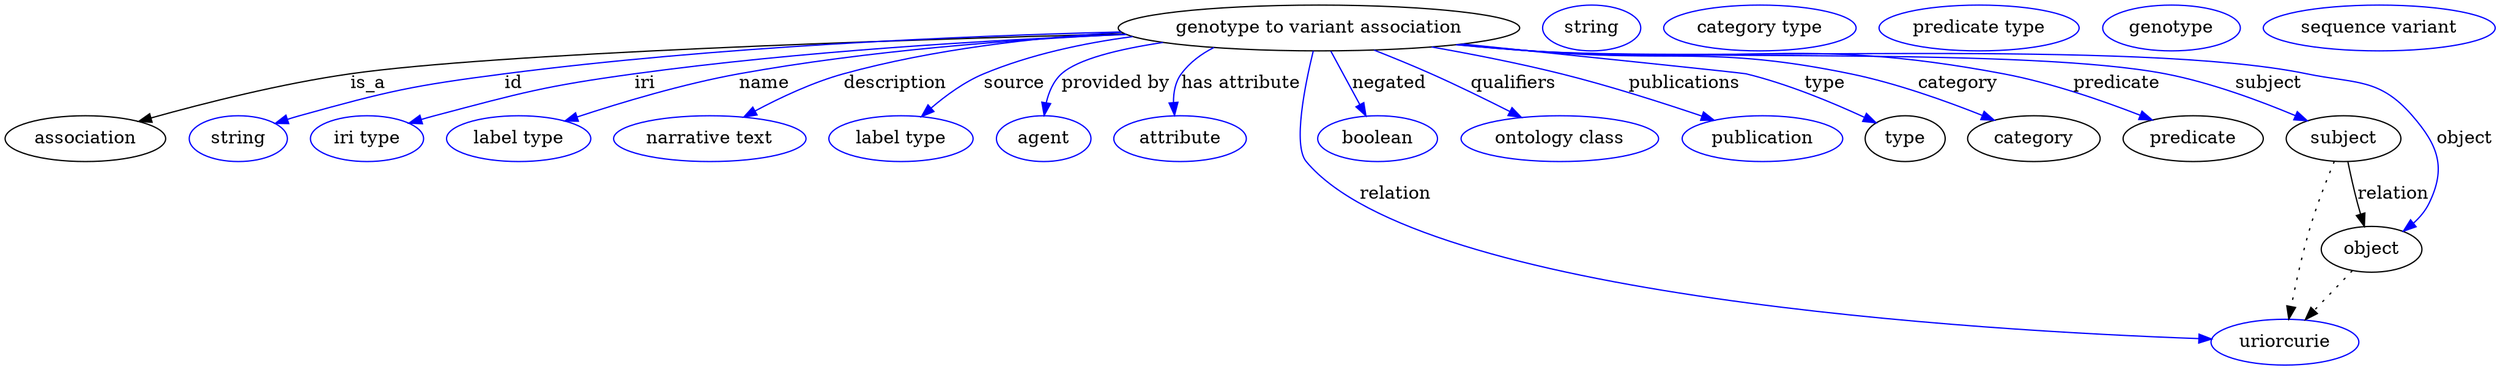 digraph {
	graph [bb="0,0,1953,283"];
	node [label="\N"];
	"genotype to variant association"	 [height=0.5,
		label="genotype to variant association",
		pos="1030,265",
		width=4.3691];
	association	 [height=0.5,
		pos="63.044,178",
		width=1.7512];
	"genotype to variant association" -> association	 [label=is_a,
		lp="280.04,221.5",
		pos="e,105.71,191.36 875.8,261.36 687.29,256.28 379.43,245.74 266.04,229 214.07,221.32 156.05,206.05 115.4,194.21"];
	id	 [color=blue,
		height=0.5,
		label=string,
		pos="182.04,178",
		width=1.0652];
	"genotype to variant association" -> id	 [color=blue,
		label=id,
		lp="395.04,221.5",
		pos="e,211.25,189.76 880.77,259.22 721.48,252.59 479.7,241.07 388.04,229 316.92,219.63 298.94,215.99 230.04,196 227.06,195.14 224,194.17 \
220.94,193.15",
		style=solid];
	iri	 [color=blue,
		height=0.5,
		label="iri type",
		pos="283.04,178",
		width=1.2277];
	"genotype to variant association" -> iri	 [color=blue,
		label=iri,
		lp="500.04,221.5",
		pos="e,316.22,189.94 877.56,260.55 769.53,256 621.4,246.92 492.04,229 421.85,219.28 404.38,214.76 336.04,196 332.71,195.08 329.28,194.08 \
325.84,193.02",
		style=solid];
	name	 [color=blue,
		height=0.5,
		label="label type",
		pos="402.04,178",
		width=1.5707];
	"genotype to variant association" -> name	 [color=blue,
		label=name,
		lp="593.04,221.5",
		pos="e,439.51,191.67 888.38,257.12 777.07,250.31 631.43,239.88 573.04,229 530.36,221.05 483.15,206.51 449.17,194.99",
		style=solid];
	description	 [color=blue,
		height=0.5,
		label="narrative text",
		pos="552.04,178",
		width=2.0943];
	"genotype to variant association" -> description	 [color=blue,
		label=description,
		lp="696.04,221.5",
		pos="e,579.35,194.96 889.74,256.82 802.12,250.7 698.05,241.26 655.04,229 631.79,222.37 607.48,210.59 588.31,200.02",
		style=solid];
	source	 [color=blue,
		height=0.5,
		label="label type",
		pos="702.04,178",
		width=1.5707];
	"genotype to variant association" -> source	 [color=blue,
		label=source,
		lp="790.54,221.5",
		pos="e,718.55,195.35 903.78,254.17 848.7,248.15 791.03,239.69 766.04,229 751.43,222.75 737.37,212.23 726.17,202.36",
		style=solid];
	"provided by"	 [color=blue,
		height=0.5,
		label=agent,
		pos="814.04,178",
		width=1.0291];
	"genotype to variant association" -> "provided by"	 [color=blue,
		label="provided by",
		lp="870.54,221.5",
		pos="e,814.36,196.06 906.49,253.85 872.08,248.43 840.64,240.49 828.04,229 821.58,223.1 817.99,214.53 816.03,206.1",
		style=solid];
	"has attribute"	 [color=blue,
		height=0.5,
		label=attribute,
		pos="921.04,178",
		width=1.4443];
	"genotype to variant association" -> "has attribute"	 [color=blue,
		label="has attribute",
		lp="969.04,221.5",
		pos="e,916.57,196.16 961.07,248.8 943.23,243.18 927.49,236.4 922.04,229 917.3,222.55 915.78,214.3 915.8,206.32",
		style=solid];
	relation	 [color=blue,
		height=0.5,
		label=uriorcurie,
		pos="1786,18",
		width=1.6068];
	"genotype to variant association" -> relation	 [color=blue,
		label=relation,
		lp="1088,134.5",
		pos="e,1728.4,19.571 1025.3,246.96 1018.9,220.48 1009.4,172.81 1020,160 1108.8,53.252 1547.9,26.393 1718.3,19.942",
		style=solid];
	negated	 [color=blue,
		height=0.5,
		label=boolean,
		pos="1076,178",
		width=1.2999];
	"genotype to variant association" -> negated	 [color=blue,
		label=negated,
		lp="1085,221.5",
		pos="e,1066.7,195.71 1039.6,246.97 1046,234.76 1054.7,218.41 1061.9,204.7",
		style=solid];
	qualifiers	 [color=blue,
		height=0.5,
		label="ontology class",
		pos="1218,178",
		width=2.1484];
	"genotype to variant association" -> qualifiers	 [color=blue,
		label=qualifiers,
		lp="1183,221.5",
		pos="e,1187.3,194.52 1074.7,247.58 1088.7,241.9 1104.1,235.4 1118,229 1138.1,219.8 1160,208.76 1178.2,199.3",
		style=solid];
	publications	 [color=blue,
		height=0.5,
		label=publication,
		pos="1376,178",
		width=1.7512];
	"genotype to variant association" -> publications	 [color=blue,
		label=publications,
		lp="1317,221.5",
		pos="e,1337.3,192.33 1121.4,250.3 1153.2,244.53 1188.9,237.29 1221,229 1257.3,219.66 1297.5,206.37 1327.8,195.69",
		style=solid];
	type	 [height=0.5,
		pos="1488,178",
		width=0.86659];
	"genotype to variant association" -> type	 [color=blue,
		label=type,
		lp="1427,221.5",
		pos="e,1464.7,190.16 1144.6,252.64 1162.2,250.75 1180.1,248.82 1197,247 1271.7,238.98 1292.1,247.04 1365,229 1396.9,221.11 1431.3,206.26 \
1455.6,194.61",
		style=solid];
	category	 [height=0.5,
		pos="1589,178",
		width=1.4443];
	"genotype to variant association" -> category	 [color=blue,
		label=category,
		lp="1531,221.5",
		pos="e,1557.1,192.33 1142.3,252.35 1160.6,250.45 1179.3,248.59 1197,247 1308,237.03 1338.1,252.04 1447,229 1481.9,221.63 1519.8,207.7 \
1547.6,196.26",
		style=solid];
	predicate	 [height=0.5,
		pos="1714,178",
		width=1.5346];
	"genotype to variant association" -> predicate	 [color=blue,
		label=predicate,
		lp="1655.5,221.5",
		pos="e,1680.9,192.55 1140.5,252.17 1159.3,250.25 1178.7,248.43 1197,247 1361.2,234.17 1405.4,260.3 1567,229 1603.3,221.99 1642.7,207.94 \
1671.6,196.37",
		style=solid];
	subject	 [height=0.5,
		pos="1832,178",
		width=1.2457];
	"genotype to variant association" -> subject	 [color=blue,
		label=subject,
		lp="1770.5,221.5",
		pos="e,1803,191.85 1139.5,252.07 1158.7,250.13 1178.4,248.34 1197,247 1307.3,239.07 1585.6,250.43 1694,229 1728.9,222.11 1766.6,207.65 \
1793.8,195.88",
		style=solid];
	object	 [height=0.5,
		pos="1854,91",
		width=1.1013];
	"genotype to variant association" -> object	 [color=blue,
		label=object,
		lp="1927.5,178",
		pos="e,1879.5,105.11 1139.1,252.02 1158.4,250.07 1178.3,248.29 1197,247 1331,237.8 1669.4,255.69 1801,229 1840.8,220.95 1859.4,226.51 \
1886,196 1906.6,172.51 1912.6,155.13 1899,127 1896.3,121.2 1892,116.04 1887.3,111.57",
		style=solid];
	association_type	 [color=blue,
		height=0.5,
		label=string,
		pos="1244,265",
		width=1.0652];
	association_category	 [color=blue,
		height=0.5,
		label="category type",
		pos="1376,265",
		width=2.0943];
	"genotype to variant association_predicate"	 [color=blue,
		height=0.5,
		label="predicate type",
		pos="1548,265",
		width=2.1845];
	subject -> relation	 [pos="e,1788.9,36.006 1824.1,160.13 1818.2,146.37 1810.3,126.75 1805,109 1798.8,88.182 1793.9,64.102 1790.6,45.943",
		style=dotted];
	subject -> object	 [label=relation,
		lp="1871,134.5",
		pos="e,1848.3,108.86 1835.5,159.97 1837.5,150.18 1840.2,137.87 1843,127 1843.7,124.31 1844.5,121.51 1845.3,118.73"];
	"genotype to variant association_subject"	 [color=blue,
		height=0.5,
		label=genotype,
		pos="1699,265",
		width=1.4985];
	object -> relation	 [pos="e,1802.2,35.346 1838.3,74.069 1829.6,64.805 1818.8,53.154 1809.2,42.876",
		style=dotted];
	"genotype to variant association_object"	 [color=blue,
		height=0.5,
		label="sequence variant",
		pos="1862,265",
		width=2.5276];
}
